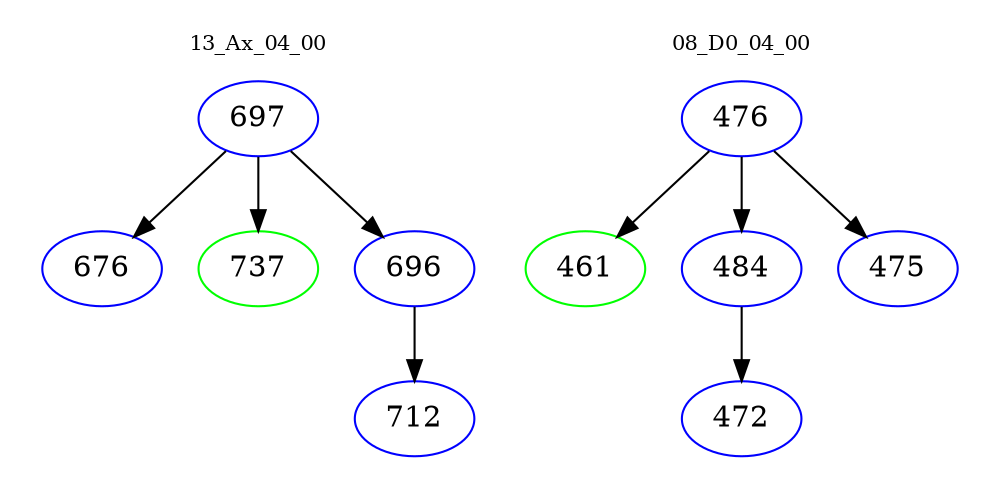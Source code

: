 digraph{
subgraph cluster_0 {
color = white
label = "13_Ax_04_00";
fontsize=10;
T0_697 [label="697", color="blue"]
T0_697 -> T0_676 [color="black"]
T0_676 [label="676", color="blue"]
T0_697 -> T0_737 [color="black"]
T0_737 [label="737", color="green"]
T0_697 -> T0_696 [color="black"]
T0_696 [label="696", color="blue"]
T0_696 -> T0_712 [color="black"]
T0_712 [label="712", color="blue"]
}
subgraph cluster_1 {
color = white
label = "08_D0_04_00";
fontsize=10;
T1_476 [label="476", color="blue"]
T1_476 -> T1_461 [color="black"]
T1_461 [label="461", color="green"]
T1_476 -> T1_484 [color="black"]
T1_484 [label="484", color="blue"]
T1_484 -> T1_472 [color="black"]
T1_472 [label="472", color="blue"]
T1_476 -> T1_475 [color="black"]
T1_475 [label="475", color="blue"]
}
}

